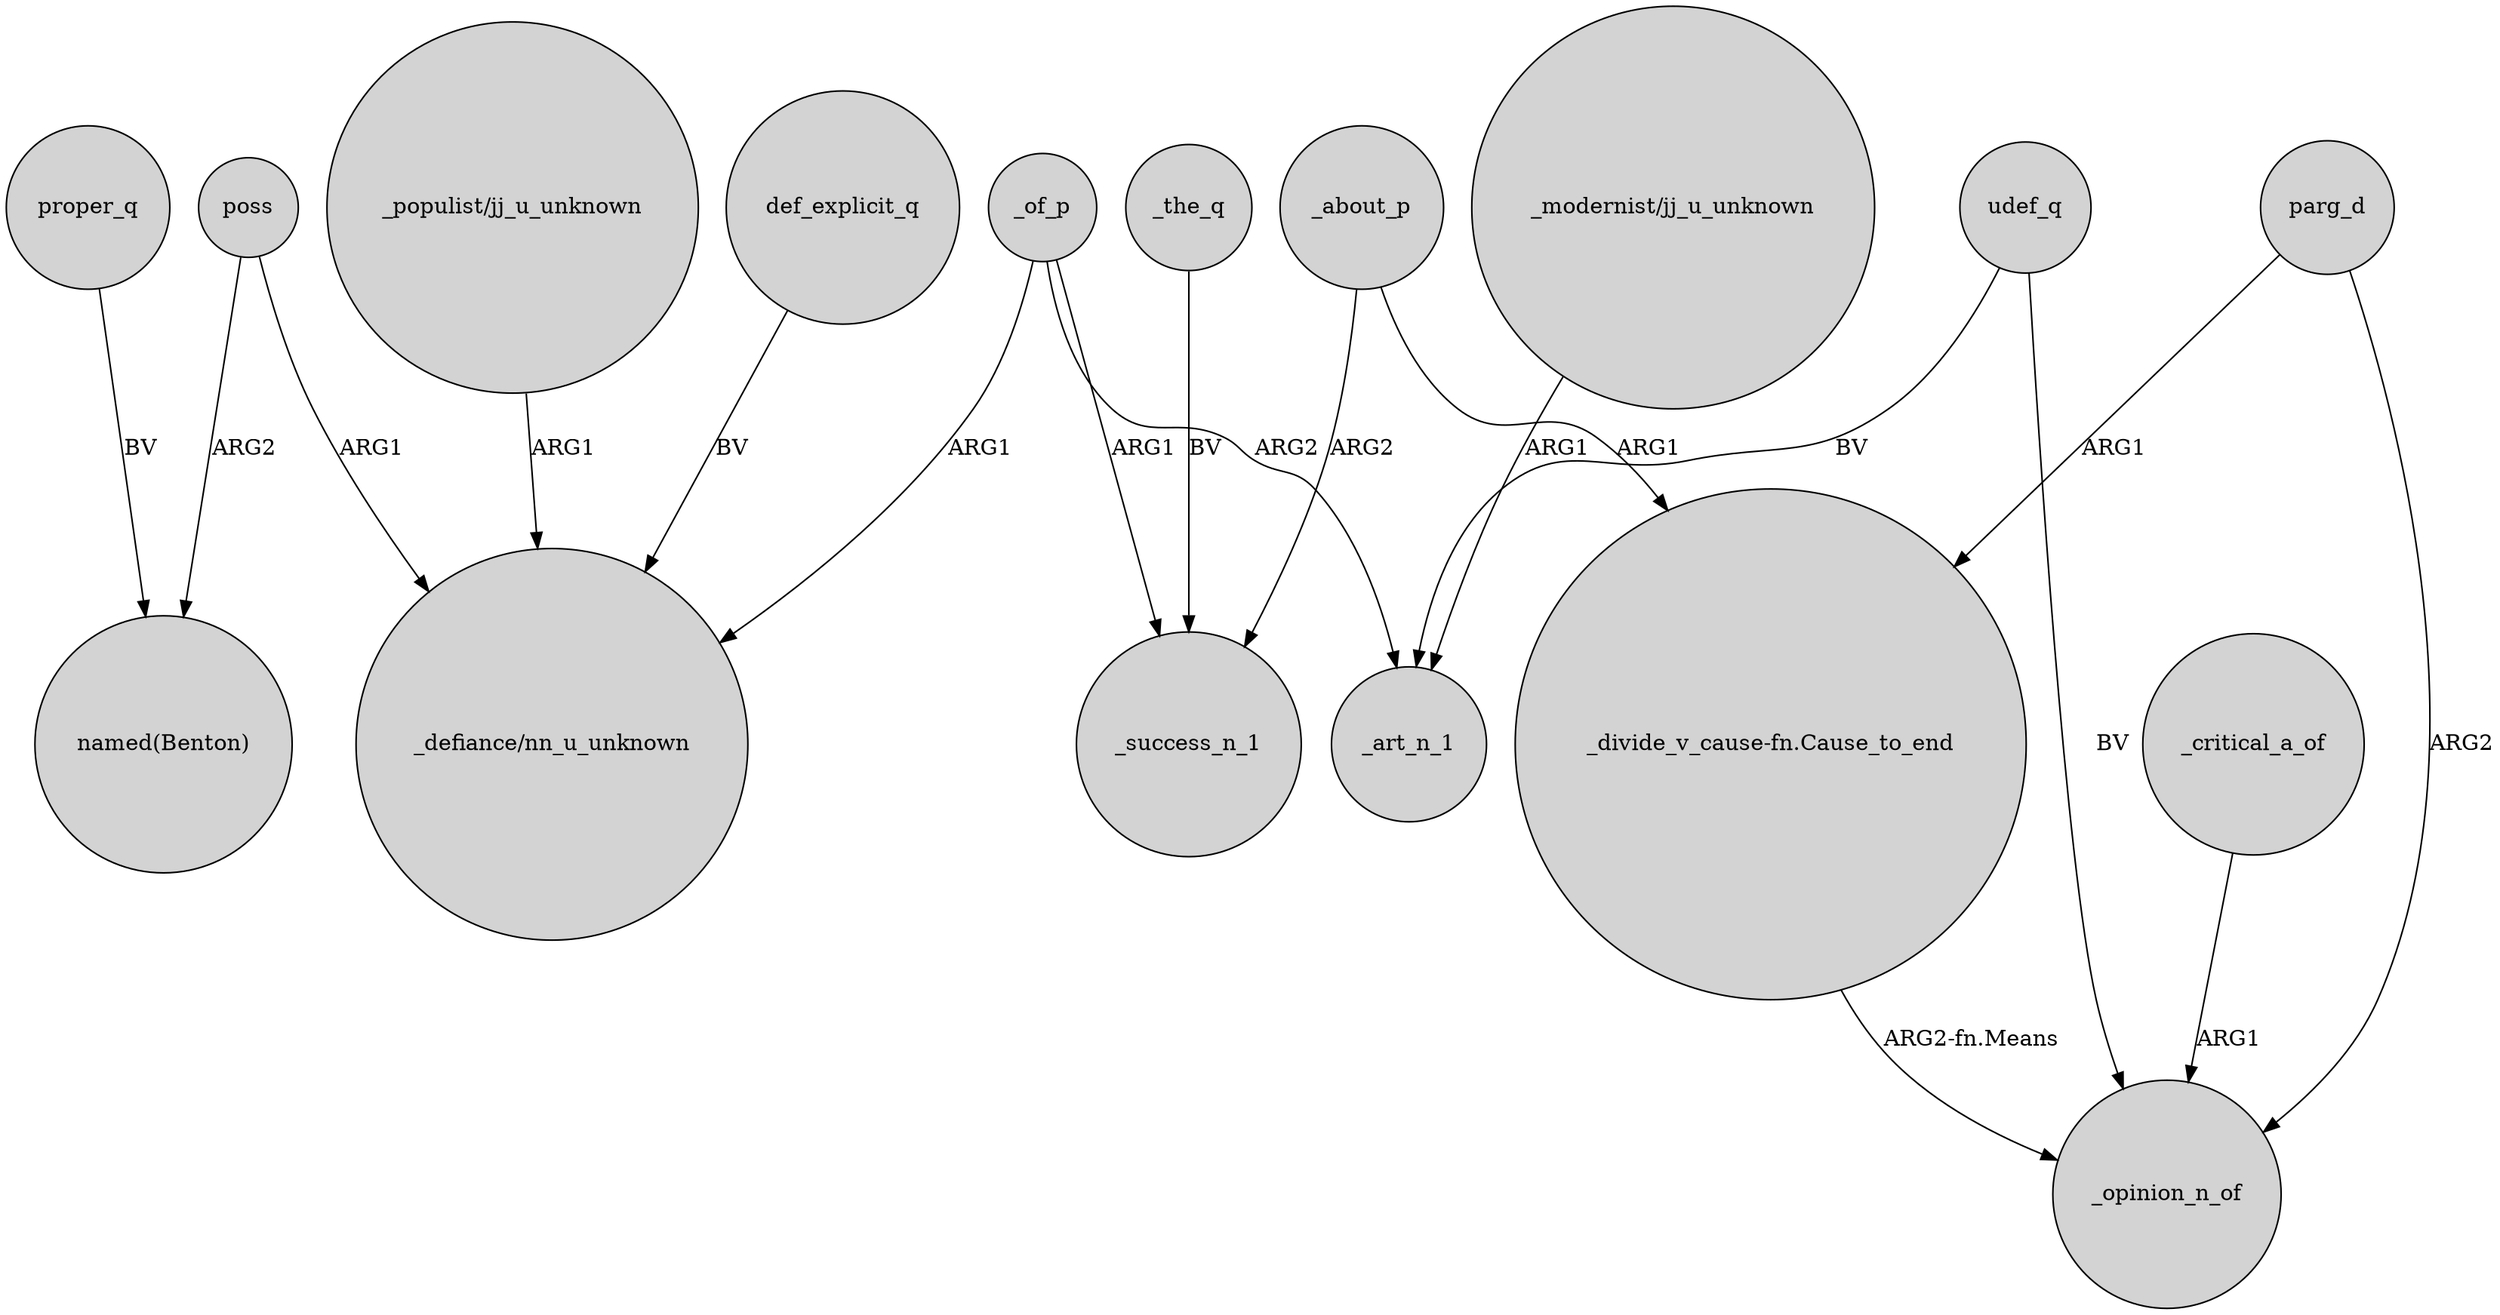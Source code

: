 digraph {
	node [shape=circle style=filled]
	poss -> "named(Benton)" [label=ARG2]
	udef_q -> _opinion_n_of [label=BV]
	"_populist/jj_u_unknown" -> "_defiance/nn_u_unknown" [label=ARG1]
	_about_p -> _success_n_1 [label=ARG2]
	def_explicit_q -> "_defiance/nn_u_unknown" [label=BV]
	udef_q -> _art_n_1 [label=BV]
	poss -> "_defiance/nn_u_unknown" [label=ARG1]
	_the_q -> _success_n_1 [label=BV]
	_critical_a_of -> _opinion_n_of [label=ARG1]
	"_divide_v_cause-fn.Cause_to_end" -> _opinion_n_of [label="ARG2-fn.Means"]
	"_modernist/jj_u_unknown" -> _art_n_1 [label=ARG1]
	_about_p -> "_divide_v_cause-fn.Cause_to_end" [label=ARG1]
	_of_p -> _art_n_1 [label=ARG2]
	_of_p -> "_defiance/nn_u_unknown" [label=ARG1]
	proper_q -> "named(Benton)" [label=BV]
	_of_p -> _success_n_1 [label=ARG1]
	parg_d -> _opinion_n_of [label=ARG2]
	parg_d -> "_divide_v_cause-fn.Cause_to_end" [label=ARG1]
}
